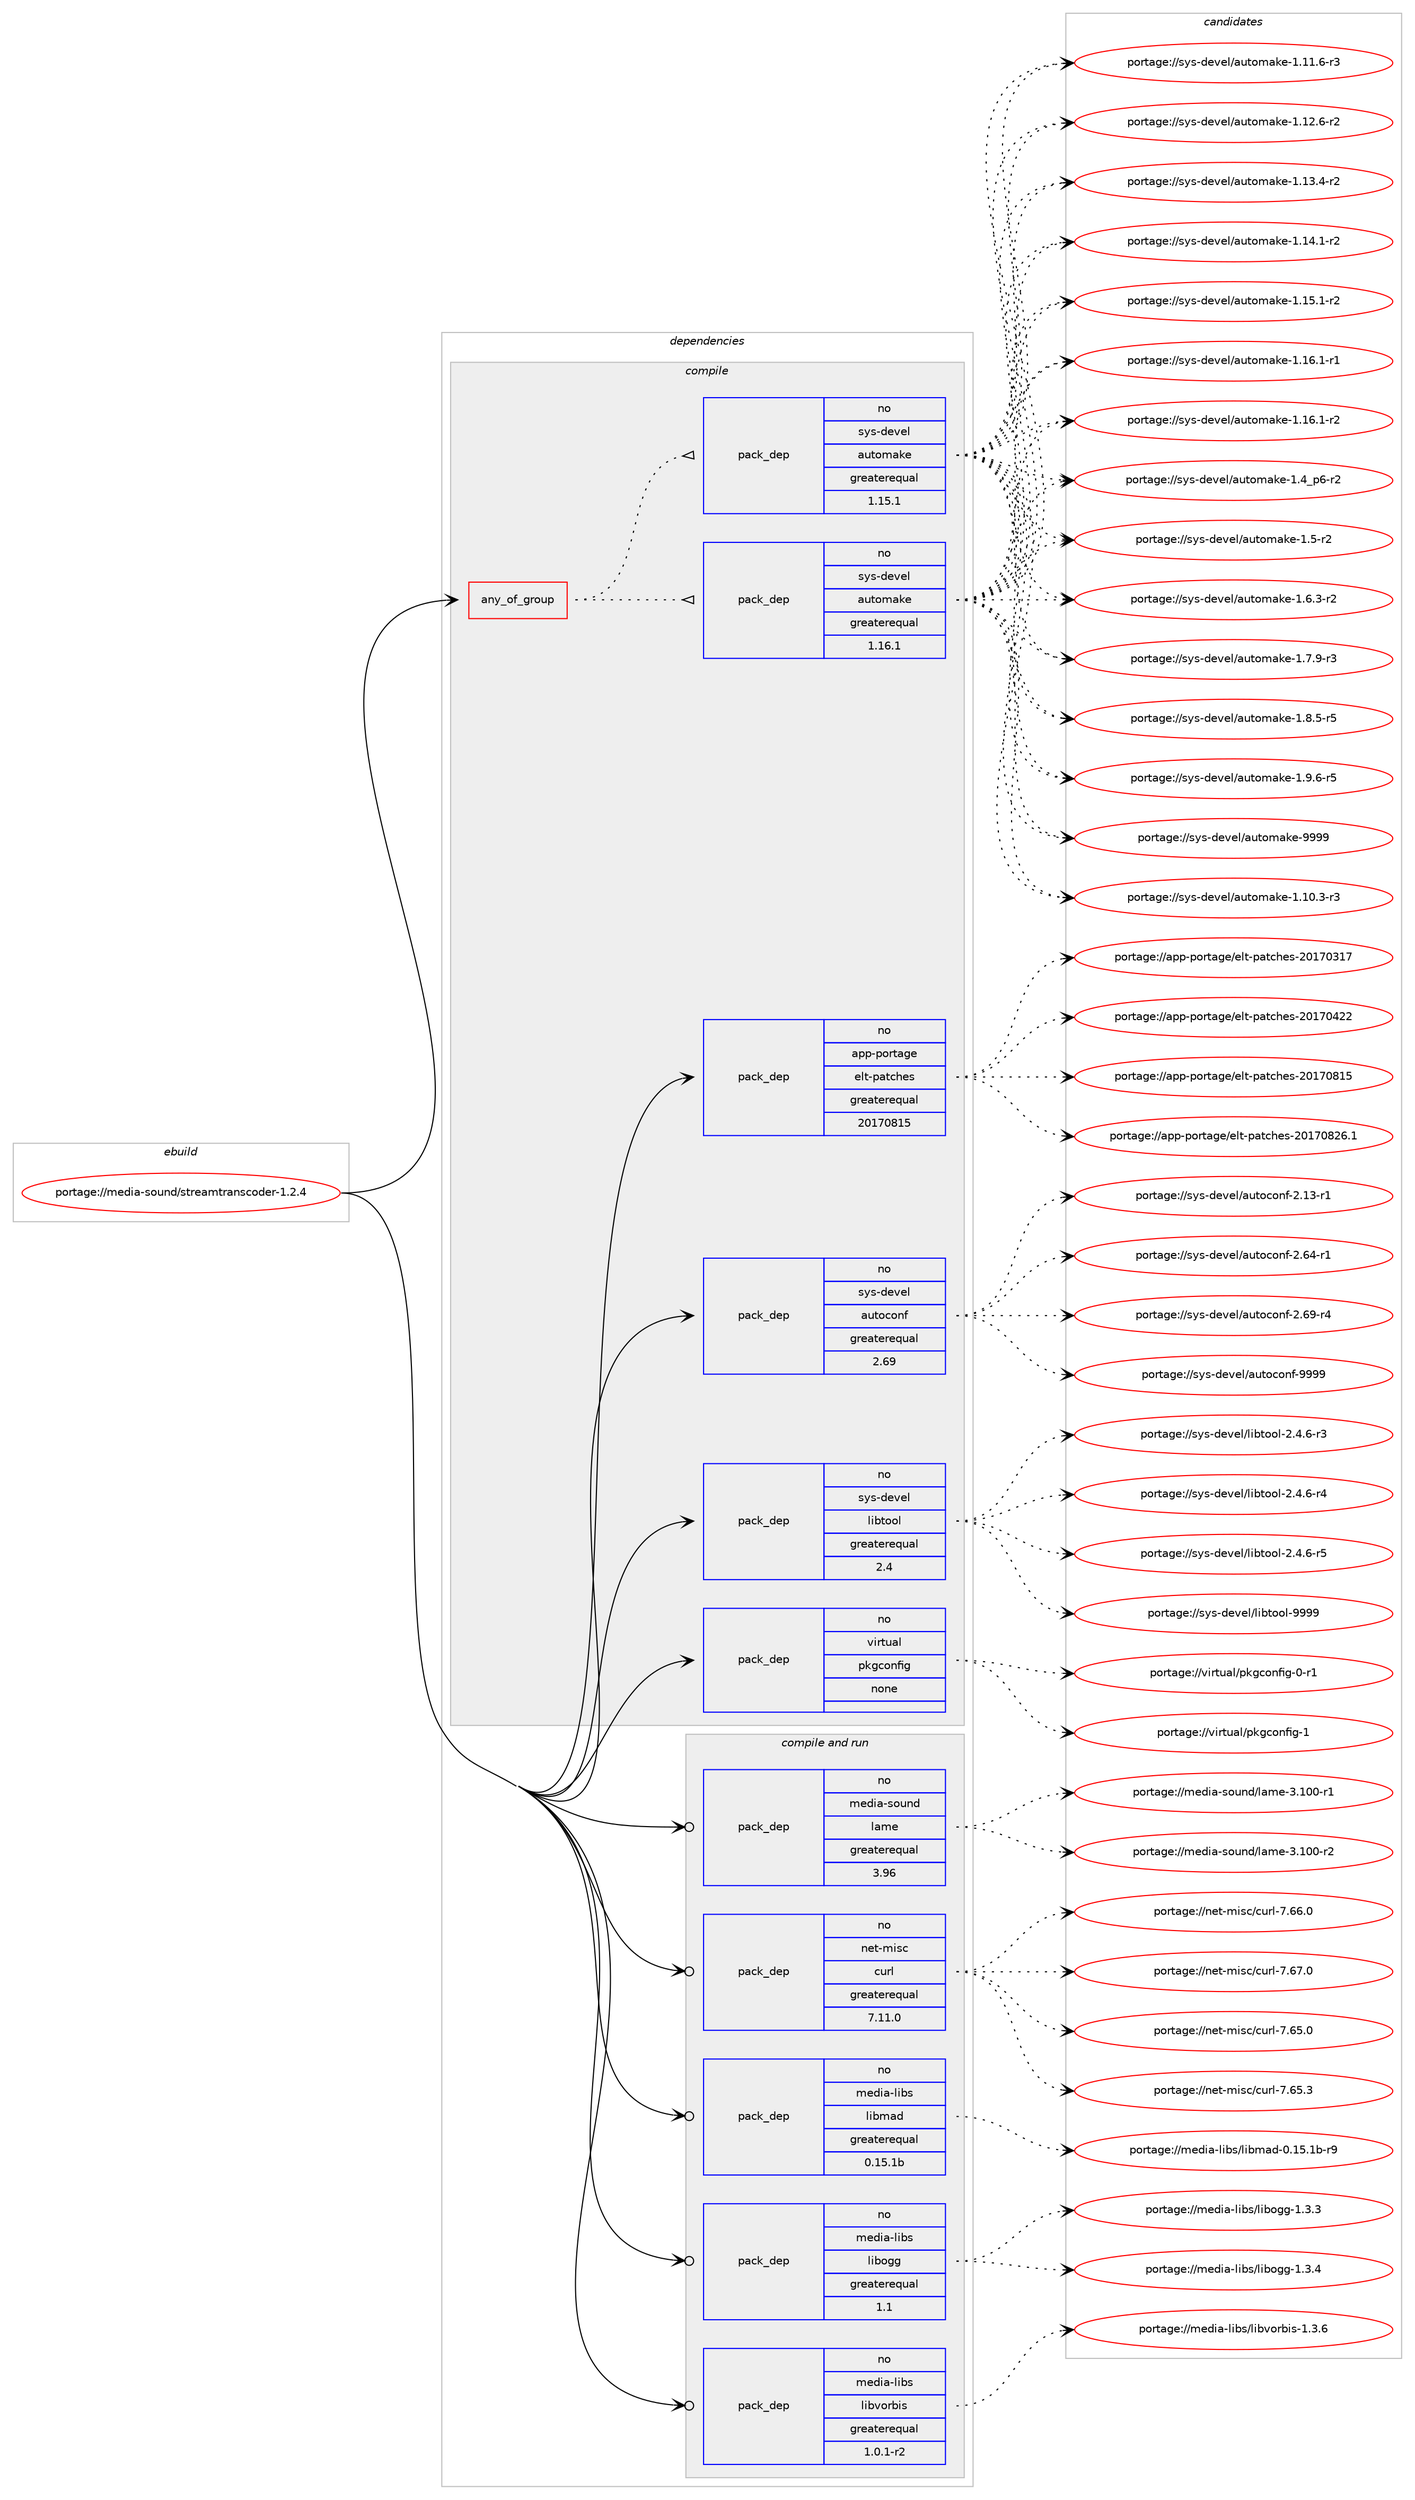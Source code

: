 digraph prolog {

# *************
# Graph options
# *************

newrank=true;
concentrate=true;
compound=true;
graph [rankdir=LR,fontname=Helvetica,fontsize=10,ranksep=1.5];#, ranksep=2.5, nodesep=0.2];
edge  [arrowhead=vee];
node  [fontname=Helvetica,fontsize=10];

# **********
# The ebuild
# **********

subgraph cluster_leftcol {
color=gray;
rank=same;
label=<<i>ebuild</i>>;
id [label="portage://media-sound/streamtranscoder-1.2.4", color=red, width=4, href="../media-sound/streamtranscoder-1.2.4.svg"];
}

# ****************
# The dependencies
# ****************

subgraph cluster_midcol {
color=gray;
label=<<i>dependencies</i>>;
subgraph cluster_compile {
fillcolor="#eeeeee";
style=filled;
label=<<i>compile</i>>;
subgraph any5389 {
dependency336680 [label=<<TABLE BORDER="0" CELLBORDER="1" CELLSPACING="0" CELLPADDING="4"><TR><TD CELLPADDING="10">any_of_group</TD></TR></TABLE>>, shape=none, color=red];subgraph pack247508 {
dependency336681 [label=<<TABLE BORDER="0" CELLBORDER="1" CELLSPACING="0" CELLPADDING="4" WIDTH="220"><TR><TD ROWSPAN="6" CELLPADDING="30">pack_dep</TD></TR><TR><TD WIDTH="110">no</TD></TR><TR><TD>sys-devel</TD></TR><TR><TD>automake</TD></TR><TR><TD>greaterequal</TD></TR><TR><TD>1.16.1</TD></TR></TABLE>>, shape=none, color=blue];
}
dependency336680:e -> dependency336681:w [weight=20,style="dotted",arrowhead="oinv"];
subgraph pack247509 {
dependency336682 [label=<<TABLE BORDER="0" CELLBORDER="1" CELLSPACING="0" CELLPADDING="4" WIDTH="220"><TR><TD ROWSPAN="6" CELLPADDING="30">pack_dep</TD></TR><TR><TD WIDTH="110">no</TD></TR><TR><TD>sys-devel</TD></TR><TR><TD>automake</TD></TR><TR><TD>greaterequal</TD></TR><TR><TD>1.15.1</TD></TR></TABLE>>, shape=none, color=blue];
}
dependency336680:e -> dependency336682:w [weight=20,style="dotted",arrowhead="oinv"];
}
id:e -> dependency336680:w [weight=20,style="solid",arrowhead="vee"];
subgraph pack247510 {
dependency336683 [label=<<TABLE BORDER="0" CELLBORDER="1" CELLSPACING="0" CELLPADDING="4" WIDTH="220"><TR><TD ROWSPAN="6" CELLPADDING="30">pack_dep</TD></TR><TR><TD WIDTH="110">no</TD></TR><TR><TD>app-portage</TD></TR><TR><TD>elt-patches</TD></TR><TR><TD>greaterequal</TD></TR><TR><TD>20170815</TD></TR></TABLE>>, shape=none, color=blue];
}
id:e -> dependency336683:w [weight=20,style="solid",arrowhead="vee"];
subgraph pack247511 {
dependency336684 [label=<<TABLE BORDER="0" CELLBORDER="1" CELLSPACING="0" CELLPADDING="4" WIDTH="220"><TR><TD ROWSPAN="6" CELLPADDING="30">pack_dep</TD></TR><TR><TD WIDTH="110">no</TD></TR><TR><TD>sys-devel</TD></TR><TR><TD>autoconf</TD></TR><TR><TD>greaterequal</TD></TR><TR><TD>2.69</TD></TR></TABLE>>, shape=none, color=blue];
}
id:e -> dependency336684:w [weight=20,style="solid",arrowhead="vee"];
subgraph pack247512 {
dependency336685 [label=<<TABLE BORDER="0" CELLBORDER="1" CELLSPACING="0" CELLPADDING="4" WIDTH="220"><TR><TD ROWSPAN="6" CELLPADDING="30">pack_dep</TD></TR><TR><TD WIDTH="110">no</TD></TR><TR><TD>sys-devel</TD></TR><TR><TD>libtool</TD></TR><TR><TD>greaterequal</TD></TR><TR><TD>2.4</TD></TR></TABLE>>, shape=none, color=blue];
}
id:e -> dependency336685:w [weight=20,style="solid",arrowhead="vee"];
subgraph pack247513 {
dependency336686 [label=<<TABLE BORDER="0" CELLBORDER="1" CELLSPACING="0" CELLPADDING="4" WIDTH="220"><TR><TD ROWSPAN="6" CELLPADDING="30">pack_dep</TD></TR><TR><TD WIDTH="110">no</TD></TR><TR><TD>virtual</TD></TR><TR><TD>pkgconfig</TD></TR><TR><TD>none</TD></TR><TR><TD></TD></TR></TABLE>>, shape=none, color=blue];
}
id:e -> dependency336686:w [weight=20,style="solid",arrowhead="vee"];
}
subgraph cluster_compileandrun {
fillcolor="#eeeeee";
style=filled;
label=<<i>compile and run</i>>;
subgraph pack247514 {
dependency336687 [label=<<TABLE BORDER="0" CELLBORDER="1" CELLSPACING="0" CELLPADDING="4" WIDTH="220"><TR><TD ROWSPAN="6" CELLPADDING="30">pack_dep</TD></TR><TR><TD WIDTH="110">no</TD></TR><TR><TD>media-libs</TD></TR><TR><TD>libmad</TD></TR><TR><TD>greaterequal</TD></TR><TR><TD>0.15.1b</TD></TR></TABLE>>, shape=none, color=blue];
}
id:e -> dependency336687:w [weight=20,style="solid",arrowhead="odotvee"];
subgraph pack247515 {
dependency336688 [label=<<TABLE BORDER="0" CELLBORDER="1" CELLSPACING="0" CELLPADDING="4" WIDTH="220"><TR><TD ROWSPAN="6" CELLPADDING="30">pack_dep</TD></TR><TR><TD WIDTH="110">no</TD></TR><TR><TD>media-libs</TD></TR><TR><TD>libogg</TD></TR><TR><TD>greaterequal</TD></TR><TR><TD>1.1</TD></TR></TABLE>>, shape=none, color=blue];
}
id:e -> dependency336688:w [weight=20,style="solid",arrowhead="odotvee"];
subgraph pack247516 {
dependency336689 [label=<<TABLE BORDER="0" CELLBORDER="1" CELLSPACING="0" CELLPADDING="4" WIDTH="220"><TR><TD ROWSPAN="6" CELLPADDING="30">pack_dep</TD></TR><TR><TD WIDTH="110">no</TD></TR><TR><TD>media-libs</TD></TR><TR><TD>libvorbis</TD></TR><TR><TD>greaterequal</TD></TR><TR><TD>1.0.1-r2</TD></TR></TABLE>>, shape=none, color=blue];
}
id:e -> dependency336689:w [weight=20,style="solid",arrowhead="odotvee"];
subgraph pack247517 {
dependency336690 [label=<<TABLE BORDER="0" CELLBORDER="1" CELLSPACING="0" CELLPADDING="4" WIDTH="220"><TR><TD ROWSPAN="6" CELLPADDING="30">pack_dep</TD></TR><TR><TD WIDTH="110">no</TD></TR><TR><TD>media-sound</TD></TR><TR><TD>lame</TD></TR><TR><TD>greaterequal</TD></TR><TR><TD>3.96</TD></TR></TABLE>>, shape=none, color=blue];
}
id:e -> dependency336690:w [weight=20,style="solid",arrowhead="odotvee"];
subgraph pack247518 {
dependency336691 [label=<<TABLE BORDER="0" CELLBORDER="1" CELLSPACING="0" CELLPADDING="4" WIDTH="220"><TR><TD ROWSPAN="6" CELLPADDING="30">pack_dep</TD></TR><TR><TD WIDTH="110">no</TD></TR><TR><TD>net-misc</TD></TR><TR><TD>curl</TD></TR><TR><TD>greaterequal</TD></TR><TR><TD>7.11.0</TD></TR></TABLE>>, shape=none, color=blue];
}
id:e -> dependency336691:w [weight=20,style="solid",arrowhead="odotvee"];
}
subgraph cluster_run {
fillcolor="#eeeeee";
style=filled;
label=<<i>run</i>>;
}
}

# **************
# The candidates
# **************

subgraph cluster_choices {
rank=same;
color=gray;
label=<<i>candidates</i>>;

subgraph choice247508 {
color=black;
nodesep=1;
choiceportage11512111545100101118101108479711711611110997107101454946494846514511451 [label="portage://sys-devel/automake-1.10.3-r3", color=red, width=4,href="../sys-devel/automake-1.10.3-r3.svg"];
choiceportage11512111545100101118101108479711711611110997107101454946494946544511451 [label="portage://sys-devel/automake-1.11.6-r3", color=red, width=4,href="../sys-devel/automake-1.11.6-r3.svg"];
choiceportage11512111545100101118101108479711711611110997107101454946495046544511450 [label="portage://sys-devel/automake-1.12.6-r2", color=red, width=4,href="../sys-devel/automake-1.12.6-r2.svg"];
choiceportage11512111545100101118101108479711711611110997107101454946495146524511450 [label="portage://sys-devel/automake-1.13.4-r2", color=red, width=4,href="../sys-devel/automake-1.13.4-r2.svg"];
choiceportage11512111545100101118101108479711711611110997107101454946495246494511450 [label="portage://sys-devel/automake-1.14.1-r2", color=red, width=4,href="../sys-devel/automake-1.14.1-r2.svg"];
choiceportage11512111545100101118101108479711711611110997107101454946495346494511450 [label="portage://sys-devel/automake-1.15.1-r2", color=red, width=4,href="../sys-devel/automake-1.15.1-r2.svg"];
choiceportage11512111545100101118101108479711711611110997107101454946495446494511449 [label="portage://sys-devel/automake-1.16.1-r1", color=red, width=4,href="../sys-devel/automake-1.16.1-r1.svg"];
choiceportage11512111545100101118101108479711711611110997107101454946495446494511450 [label="portage://sys-devel/automake-1.16.1-r2", color=red, width=4,href="../sys-devel/automake-1.16.1-r2.svg"];
choiceportage115121115451001011181011084797117116111109971071014549465295112544511450 [label="portage://sys-devel/automake-1.4_p6-r2", color=red, width=4,href="../sys-devel/automake-1.4_p6-r2.svg"];
choiceportage11512111545100101118101108479711711611110997107101454946534511450 [label="portage://sys-devel/automake-1.5-r2", color=red, width=4,href="../sys-devel/automake-1.5-r2.svg"];
choiceportage115121115451001011181011084797117116111109971071014549465446514511450 [label="portage://sys-devel/automake-1.6.3-r2", color=red, width=4,href="../sys-devel/automake-1.6.3-r2.svg"];
choiceportage115121115451001011181011084797117116111109971071014549465546574511451 [label="portage://sys-devel/automake-1.7.9-r3", color=red, width=4,href="../sys-devel/automake-1.7.9-r3.svg"];
choiceportage115121115451001011181011084797117116111109971071014549465646534511453 [label="portage://sys-devel/automake-1.8.5-r5", color=red, width=4,href="../sys-devel/automake-1.8.5-r5.svg"];
choiceportage115121115451001011181011084797117116111109971071014549465746544511453 [label="portage://sys-devel/automake-1.9.6-r5", color=red, width=4,href="../sys-devel/automake-1.9.6-r5.svg"];
choiceportage115121115451001011181011084797117116111109971071014557575757 [label="portage://sys-devel/automake-9999", color=red, width=4,href="../sys-devel/automake-9999.svg"];
dependency336681:e -> choiceportage11512111545100101118101108479711711611110997107101454946494846514511451:w [style=dotted,weight="100"];
dependency336681:e -> choiceportage11512111545100101118101108479711711611110997107101454946494946544511451:w [style=dotted,weight="100"];
dependency336681:e -> choiceportage11512111545100101118101108479711711611110997107101454946495046544511450:w [style=dotted,weight="100"];
dependency336681:e -> choiceportage11512111545100101118101108479711711611110997107101454946495146524511450:w [style=dotted,weight="100"];
dependency336681:e -> choiceportage11512111545100101118101108479711711611110997107101454946495246494511450:w [style=dotted,weight="100"];
dependency336681:e -> choiceportage11512111545100101118101108479711711611110997107101454946495346494511450:w [style=dotted,weight="100"];
dependency336681:e -> choiceportage11512111545100101118101108479711711611110997107101454946495446494511449:w [style=dotted,weight="100"];
dependency336681:e -> choiceportage11512111545100101118101108479711711611110997107101454946495446494511450:w [style=dotted,weight="100"];
dependency336681:e -> choiceportage115121115451001011181011084797117116111109971071014549465295112544511450:w [style=dotted,weight="100"];
dependency336681:e -> choiceportage11512111545100101118101108479711711611110997107101454946534511450:w [style=dotted,weight="100"];
dependency336681:e -> choiceportage115121115451001011181011084797117116111109971071014549465446514511450:w [style=dotted,weight="100"];
dependency336681:e -> choiceportage115121115451001011181011084797117116111109971071014549465546574511451:w [style=dotted,weight="100"];
dependency336681:e -> choiceportage115121115451001011181011084797117116111109971071014549465646534511453:w [style=dotted,weight="100"];
dependency336681:e -> choiceportage115121115451001011181011084797117116111109971071014549465746544511453:w [style=dotted,weight="100"];
dependency336681:e -> choiceportage115121115451001011181011084797117116111109971071014557575757:w [style=dotted,weight="100"];
}
subgraph choice247509 {
color=black;
nodesep=1;
choiceportage11512111545100101118101108479711711611110997107101454946494846514511451 [label="portage://sys-devel/automake-1.10.3-r3", color=red, width=4,href="../sys-devel/automake-1.10.3-r3.svg"];
choiceportage11512111545100101118101108479711711611110997107101454946494946544511451 [label="portage://sys-devel/automake-1.11.6-r3", color=red, width=4,href="../sys-devel/automake-1.11.6-r3.svg"];
choiceportage11512111545100101118101108479711711611110997107101454946495046544511450 [label="portage://sys-devel/automake-1.12.6-r2", color=red, width=4,href="../sys-devel/automake-1.12.6-r2.svg"];
choiceportage11512111545100101118101108479711711611110997107101454946495146524511450 [label="portage://sys-devel/automake-1.13.4-r2", color=red, width=4,href="../sys-devel/automake-1.13.4-r2.svg"];
choiceportage11512111545100101118101108479711711611110997107101454946495246494511450 [label="portage://sys-devel/automake-1.14.1-r2", color=red, width=4,href="../sys-devel/automake-1.14.1-r2.svg"];
choiceportage11512111545100101118101108479711711611110997107101454946495346494511450 [label="portage://sys-devel/automake-1.15.1-r2", color=red, width=4,href="../sys-devel/automake-1.15.1-r2.svg"];
choiceportage11512111545100101118101108479711711611110997107101454946495446494511449 [label="portage://sys-devel/automake-1.16.1-r1", color=red, width=4,href="../sys-devel/automake-1.16.1-r1.svg"];
choiceportage11512111545100101118101108479711711611110997107101454946495446494511450 [label="portage://sys-devel/automake-1.16.1-r2", color=red, width=4,href="../sys-devel/automake-1.16.1-r2.svg"];
choiceportage115121115451001011181011084797117116111109971071014549465295112544511450 [label="portage://sys-devel/automake-1.4_p6-r2", color=red, width=4,href="../sys-devel/automake-1.4_p6-r2.svg"];
choiceportage11512111545100101118101108479711711611110997107101454946534511450 [label="portage://sys-devel/automake-1.5-r2", color=red, width=4,href="../sys-devel/automake-1.5-r2.svg"];
choiceportage115121115451001011181011084797117116111109971071014549465446514511450 [label="portage://sys-devel/automake-1.6.3-r2", color=red, width=4,href="../sys-devel/automake-1.6.3-r2.svg"];
choiceportage115121115451001011181011084797117116111109971071014549465546574511451 [label="portage://sys-devel/automake-1.7.9-r3", color=red, width=4,href="../sys-devel/automake-1.7.9-r3.svg"];
choiceportage115121115451001011181011084797117116111109971071014549465646534511453 [label="portage://sys-devel/automake-1.8.5-r5", color=red, width=4,href="../sys-devel/automake-1.8.5-r5.svg"];
choiceportage115121115451001011181011084797117116111109971071014549465746544511453 [label="portage://sys-devel/automake-1.9.6-r5", color=red, width=4,href="../sys-devel/automake-1.9.6-r5.svg"];
choiceportage115121115451001011181011084797117116111109971071014557575757 [label="portage://sys-devel/automake-9999", color=red, width=4,href="../sys-devel/automake-9999.svg"];
dependency336682:e -> choiceportage11512111545100101118101108479711711611110997107101454946494846514511451:w [style=dotted,weight="100"];
dependency336682:e -> choiceportage11512111545100101118101108479711711611110997107101454946494946544511451:w [style=dotted,weight="100"];
dependency336682:e -> choiceportage11512111545100101118101108479711711611110997107101454946495046544511450:w [style=dotted,weight="100"];
dependency336682:e -> choiceportage11512111545100101118101108479711711611110997107101454946495146524511450:w [style=dotted,weight="100"];
dependency336682:e -> choiceportage11512111545100101118101108479711711611110997107101454946495246494511450:w [style=dotted,weight="100"];
dependency336682:e -> choiceportage11512111545100101118101108479711711611110997107101454946495346494511450:w [style=dotted,weight="100"];
dependency336682:e -> choiceportage11512111545100101118101108479711711611110997107101454946495446494511449:w [style=dotted,weight="100"];
dependency336682:e -> choiceportage11512111545100101118101108479711711611110997107101454946495446494511450:w [style=dotted,weight="100"];
dependency336682:e -> choiceportage115121115451001011181011084797117116111109971071014549465295112544511450:w [style=dotted,weight="100"];
dependency336682:e -> choiceportage11512111545100101118101108479711711611110997107101454946534511450:w [style=dotted,weight="100"];
dependency336682:e -> choiceportage115121115451001011181011084797117116111109971071014549465446514511450:w [style=dotted,weight="100"];
dependency336682:e -> choiceportage115121115451001011181011084797117116111109971071014549465546574511451:w [style=dotted,weight="100"];
dependency336682:e -> choiceportage115121115451001011181011084797117116111109971071014549465646534511453:w [style=dotted,weight="100"];
dependency336682:e -> choiceportage115121115451001011181011084797117116111109971071014549465746544511453:w [style=dotted,weight="100"];
dependency336682:e -> choiceportage115121115451001011181011084797117116111109971071014557575757:w [style=dotted,weight="100"];
}
subgraph choice247510 {
color=black;
nodesep=1;
choiceportage97112112451121111141169710310147101108116451129711699104101115455048495548514955 [label="portage://app-portage/elt-patches-20170317", color=red, width=4,href="../app-portage/elt-patches-20170317.svg"];
choiceportage97112112451121111141169710310147101108116451129711699104101115455048495548525050 [label="portage://app-portage/elt-patches-20170422", color=red, width=4,href="../app-portage/elt-patches-20170422.svg"];
choiceportage97112112451121111141169710310147101108116451129711699104101115455048495548564953 [label="portage://app-portage/elt-patches-20170815", color=red, width=4,href="../app-portage/elt-patches-20170815.svg"];
choiceportage971121124511211111411697103101471011081164511297116991041011154550484955485650544649 [label="portage://app-portage/elt-patches-20170826.1", color=red, width=4,href="../app-portage/elt-patches-20170826.1.svg"];
dependency336683:e -> choiceportage97112112451121111141169710310147101108116451129711699104101115455048495548514955:w [style=dotted,weight="100"];
dependency336683:e -> choiceportage97112112451121111141169710310147101108116451129711699104101115455048495548525050:w [style=dotted,weight="100"];
dependency336683:e -> choiceportage97112112451121111141169710310147101108116451129711699104101115455048495548564953:w [style=dotted,weight="100"];
dependency336683:e -> choiceportage971121124511211111411697103101471011081164511297116991041011154550484955485650544649:w [style=dotted,weight="100"];
}
subgraph choice247511 {
color=black;
nodesep=1;
choiceportage1151211154510010111810110847971171161119911111010245504649514511449 [label="portage://sys-devel/autoconf-2.13-r1", color=red, width=4,href="../sys-devel/autoconf-2.13-r1.svg"];
choiceportage1151211154510010111810110847971171161119911111010245504654524511449 [label="portage://sys-devel/autoconf-2.64-r1", color=red, width=4,href="../sys-devel/autoconf-2.64-r1.svg"];
choiceportage1151211154510010111810110847971171161119911111010245504654574511452 [label="portage://sys-devel/autoconf-2.69-r4", color=red, width=4,href="../sys-devel/autoconf-2.69-r4.svg"];
choiceportage115121115451001011181011084797117116111991111101024557575757 [label="portage://sys-devel/autoconf-9999", color=red, width=4,href="../sys-devel/autoconf-9999.svg"];
dependency336684:e -> choiceportage1151211154510010111810110847971171161119911111010245504649514511449:w [style=dotted,weight="100"];
dependency336684:e -> choiceportage1151211154510010111810110847971171161119911111010245504654524511449:w [style=dotted,weight="100"];
dependency336684:e -> choiceportage1151211154510010111810110847971171161119911111010245504654574511452:w [style=dotted,weight="100"];
dependency336684:e -> choiceportage115121115451001011181011084797117116111991111101024557575757:w [style=dotted,weight="100"];
}
subgraph choice247512 {
color=black;
nodesep=1;
choiceportage1151211154510010111810110847108105981161111111084550465246544511451 [label="portage://sys-devel/libtool-2.4.6-r3", color=red, width=4,href="../sys-devel/libtool-2.4.6-r3.svg"];
choiceportage1151211154510010111810110847108105981161111111084550465246544511452 [label="portage://sys-devel/libtool-2.4.6-r4", color=red, width=4,href="../sys-devel/libtool-2.4.6-r4.svg"];
choiceportage1151211154510010111810110847108105981161111111084550465246544511453 [label="portage://sys-devel/libtool-2.4.6-r5", color=red, width=4,href="../sys-devel/libtool-2.4.6-r5.svg"];
choiceportage1151211154510010111810110847108105981161111111084557575757 [label="portage://sys-devel/libtool-9999", color=red, width=4,href="../sys-devel/libtool-9999.svg"];
dependency336685:e -> choiceportage1151211154510010111810110847108105981161111111084550465246544511451:w [style=dotted,weight="100"];
dependency336685:e -> choiceportage1151211154510010111810110847108105981161111111084550465246544511452:w [style=dotted,weight="100"];
dependency336685:e -> choiceportage1151211154510010111810110847108105981161111111084550465246544511453:w [style=dotted,weight="100"];
dependency336685:e -> choiceportage1151211154510010111810110847108105981161111111084557575757:w [style=dotted,weight="100"];
}
subgraph choice247513 {
color=black;
nodesep=1;
choiceportage11810511411611797108471121071039911111010210510345484511449 [label="portage://virtual/pkgconfig-0-r1", color=red, width=4,href="../virtual/pkgconfig-0-r1.svg"];
choiceportage1181051141161179710847112107103991111101021051034549 [label="portage://virtual/pkgconfig-1", color=red, width=4,href="../virtual/pkgconfig-1.svg"];
dependency336686:e -> choiceportage11810511411611797108471121071039911111010210510345484511449:w [style=dotted,weight="100"];
dependency336686:e -> choiceportage1181051141161179710847112107103991111101021051034549:w [style=dotted,weight="100"];
}
subgraph choice247514 {
color=black;
nodesep=1;
choiceportage10910110010597451081059811547108105981099710045484649534649984511457 [label="portage://media-libs/libmad-0.15.1b-r9", color=red, width=4,href="../media-libs/libmad-0.15.1b-r9.svg"];
dependency336687:e -> choiceportage10910110010597451081059811547108105981099710045484649534649984511457:w [style=dotted,weight="100"];
}
subgraph choice247515 {
color=black;
nodesep=1;
choiceportage1091011001059745108105981154710810598111103103454946514651 [label="portage://media-libs/libogg-1.3.3", color=red, width=4,href="../media-libs/libogg-1.3.3.svg"];
choiceportage1091011001059745108105981154710810598111103103454946514652 [label="portage://media-libs/libogg-1.3.4", color=red, width=4,href="../media-libs/libogg-1.3.4.svg"];
dependency336688:e -> choiceportage1091011001059745108105981154710810598111103103454946514651:w [style=dotted,weight="100"];
dependency336688:e -> choiceportage1091011001059745108105981154710810598111103103454946514652:w [style=dotted,weight="100"];
}
subgraph choice247516 {
color=black;
nodesep=1;
choiceportage109101100105974510810598115471081059811811111498105115454946514654 [label="portage://media-libs/libvorbis-1.3.6", color=red, width=4,href="../media-libs/libvorbis-1.3.6.svg"];
dependency336689:e -> choiceportage109101100105974510810598115471081059811811111498105115454946514654:w [style=dotted,weight="100"];
}
subgraph choice247517 {
color=black;
nodesep=1;
choiceportage109101100105974511511111711010047108971091014551464948484511449 [label="portage://media-sound/lame-3.100-r1", color=red, width=4,href="../media-sound/lame-3.100-r1.svg"];
choiceportage109101100105974511511111711010047108971091014551464948484511450 [label="portage://media-sound/lame-3.100-r2", color=red, width=4,href="../media-sound/lame-3.100-r2.svg"];
dependency336690:e -> choiceportage109101100105974511511111711010047108971091014551464948484511449:w [style=dotted,weight="100"];
dependency336690:e -> choiceportage109101100105974511511111711010047108971091014551464948484511450:w [style=dotted,weight="100"];
}
subgraph choice247518 {
color=black;
nodesep=1;
choiceportage1101011164510910511599479911711410845554654534648 [label="portage://net-misc/curl-7.65.0", color=red, width=4,href="../net-misc/curl-7.65.0.svg"];
choiceportage1101011164510910511599479911711410845554654534651 [label="portage://net-misc/curl-7.65.3", color=red, width=4,href="../net-misc/curl-7.65.3.svg"];
choiceportage1101011164510910511599479911711410845554654544648 [label="portage://net-misc/curl-7.66.0", color=red, width=4,href="../net-misc/curl-7.66.0.svg"];
choiceportage1101011164510910511599479911711410845554654554648 [label="portage://net-misc/curl-7.67.0", color=red, width=4,href="../net-misc/curl-7.67.0.svg"];
dependency336691:e -> choiceportage1101011164510910511599479911711410845554654534648:w [style=dotted,weight="100"];
dependency336691:e -> choiceportage1101011164510910511599479911711410845554654534651:w [style=dotted,weight="100"];
dependency336691:e -> choiceportage1101011164510910511599479911711410845554654544648:w [style=dotted,weight="100"];
dependency336691:e -> choiceportage1101011164510910511599479911711410845554654554648:w [style=dotted,weight="100"];
}
}

}
